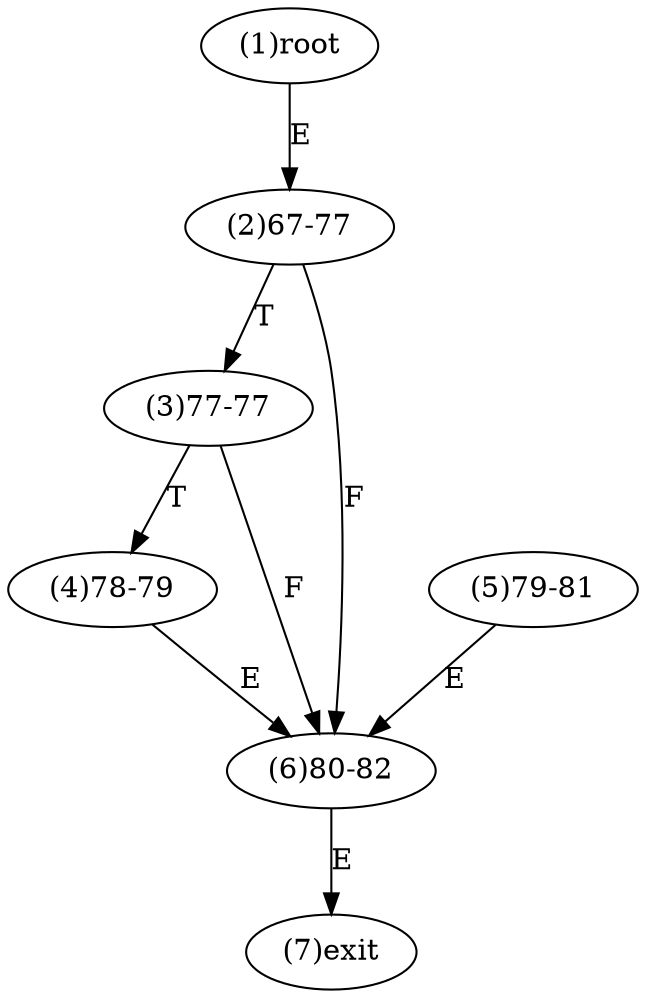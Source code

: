 digraph "" { 
1[ label="(1)root"];
2[ label="(2)67-77"];
3[ label="(3)77-77"];
4[ label="(4)78-79"];
5[ label="(5)79-81"];
6[ label="(6)80-82"];
7[ label="(7)exit"];
1->2[ label="E"];
2->6[ label="F"];
2->3[ label="T"];
3->6[ label="F"];
3->4[ label="T"];
4->6[ label="E"];
5->6[ label="E"];
6->7[ label="E"];
}